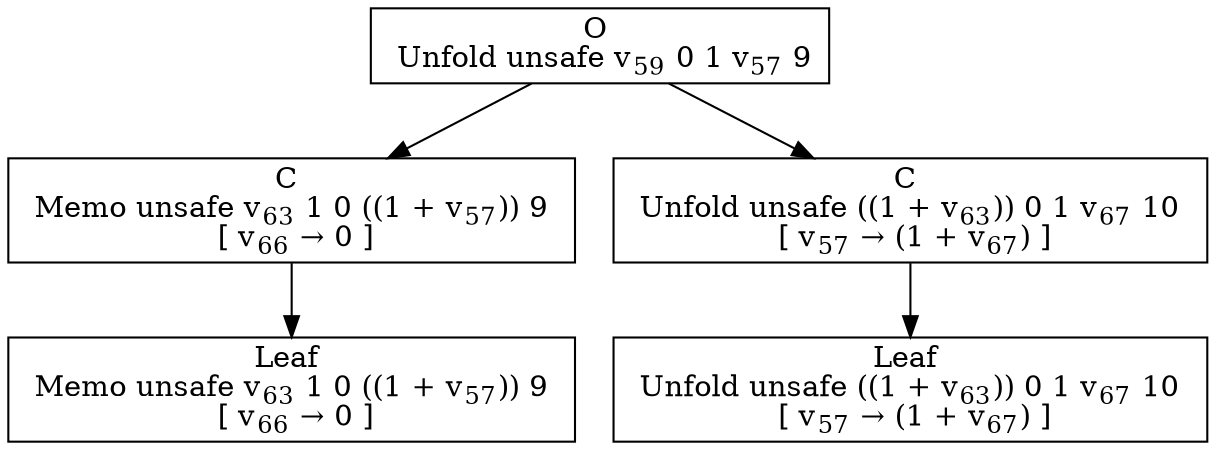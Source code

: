 digraph {
    graph [rankdir=TB
          ,bgcolor=transparent];
    node [shape=box
         ,fillcolor=white
         ,style=filled];
    0 [label=<O <BR/> Unfold unsafe v<SUB>59</SUB> 0 1 v<SUB>57</SUB> 9>];
    1 [label=<C <BR/> Memo unsafe v<SUB>63</SUB> 1 0 ((1 + v<SUB>57</SUB>)) 9 <BR/>  [ v<SUB>66</SUB> &rarr; 0 ] >];
    2 [label=<C <BR/> Unfold unsafe ((1 + v<SUB>63</SUB>)) 0 1 v<SUB>67</SUB> 10 <BR/>  [ v<SUB>57</SUB> &rarr; (1 + v<SUB>67</SUB>) ] >];
    3 [label=<Leaf <BR/> Memo unsafe v<SUB>63</SUB> 1 0 ((1 + v<SUB>57</SUB>)) 9 <BR/>  [ v<SUB>66</SUB> &rarr; 0 ] >];
    4 [label=<Leaf <BR/> Unfold unsafe ((1 + v<SUB>63</SUB>)) 0 1 v<SUB>67</SUB> 10 <BR/>  [ v<SUB>57</SUB> &rarr; (1 + v<SUB>67</SUB>) ] >];
    0 -> 1 [label=""];
    0 -> 2 [label=""];
    1 -> 3 [label=""];
    2 -> 4 [label=""];
}